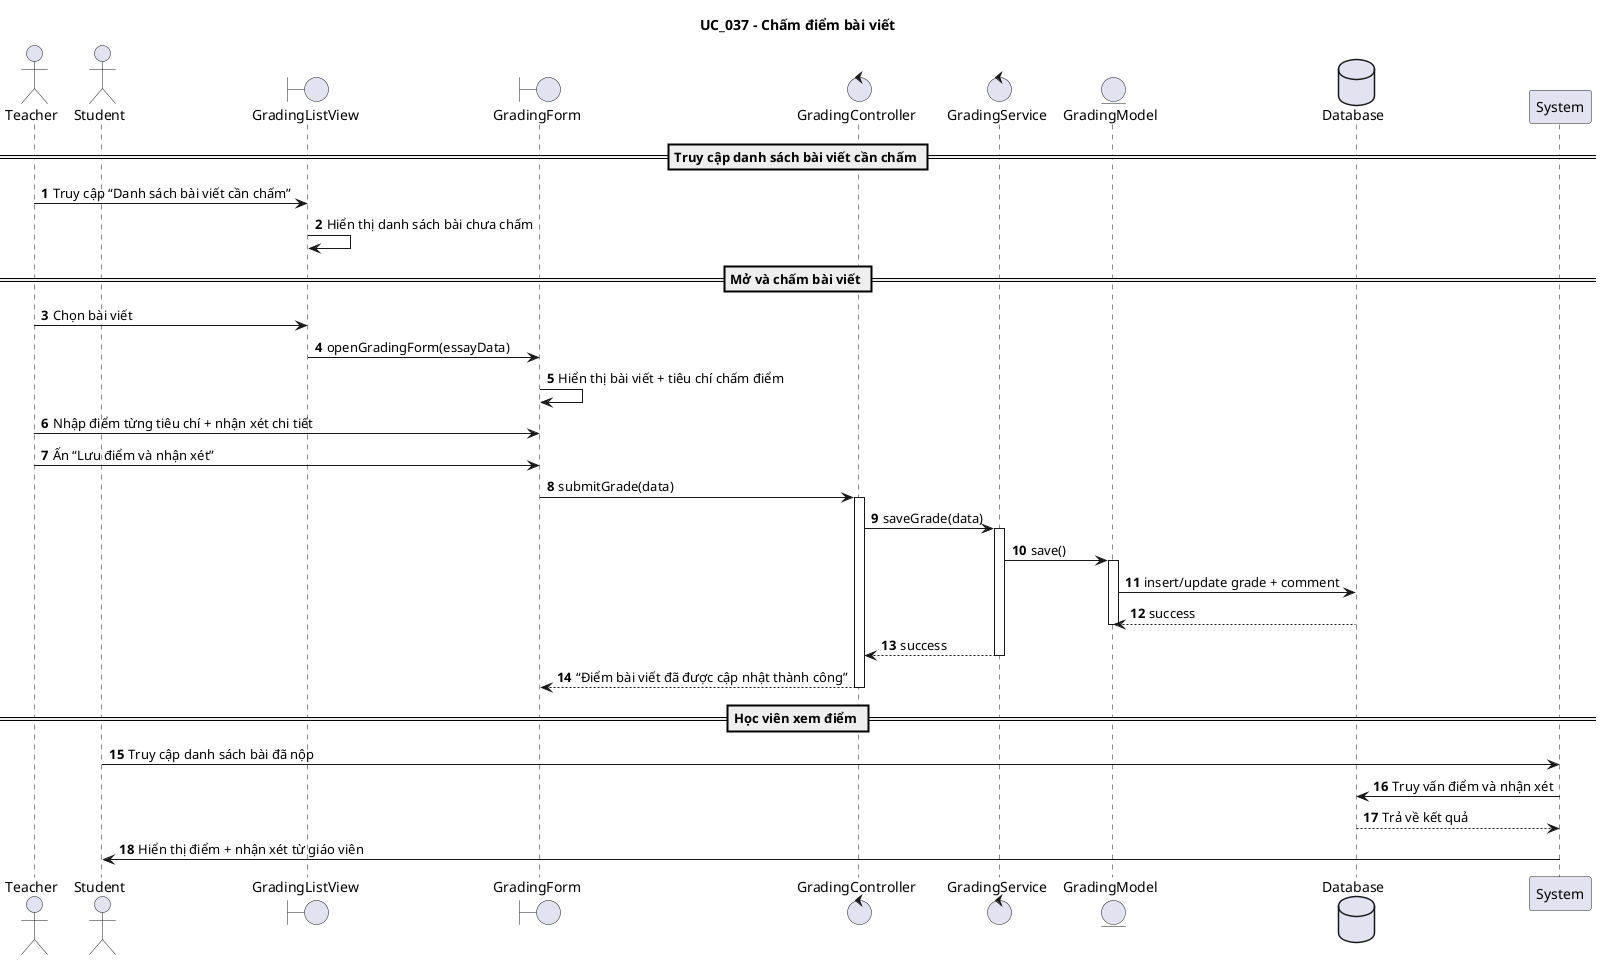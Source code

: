 @startuml
title UC_037 – Chấm điểm bài viết

autonumber

actor Teacher
actor Student
boundary GradingListView
boundary GradingForm
control GradingController
control GradingService
entity GradingModel
database Database

== Truy cập danh sách bài viết cần chấm ==

Teacher -> GradingListView : Truy cập “Danh sách bài viết cần chấm”
GradingListView -> GradingListView : Hiển thị danh sách bài chưa chấm

== Mở và chấm bài viết ==

Teacher -> GradingListView : Chọn bài viết
GradingListView -> GradingForm : openGradingForm(essayData)

GradingForm -> GradingForm : Hiển thị bài viết + tiêu chí chấm điểm

Teacher -> GradingForm : Nhập điểm từng tiêu chí + nhận xét chi tiết
Teacher -> GradingForm : Ấn “Lưu điểm và nhận xét”

GradingForm -> GradingController : submitGrade(data)
activate GradingController
GradingController -> GradingService : saveGrade(data)
activate GradingService
GradingService -> GradingModel : save()
activate GradingModel
GradingModel -> Database : insert/update grade + comment
Database --> GradingModel : success
deactivate GradingModel
GradingService --> GradingController : success
deactivate GradingService
GradingController --> GradingForm : “Điểm bài viết đã được cập nhật thành công”
deactivate GradingController

== Học viên xem điểm ==

Student -> System : Truy cập danh sách bài đã nộp
System -> Database : Truy vấn điểm và nhận xét
Database --> System : Trả về kết quả
System -> Student : Hiển thị điểm + nhận xét từ giáo viên

@enduml
